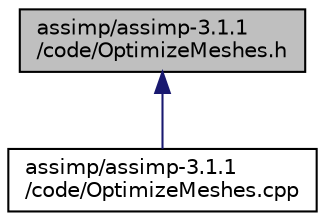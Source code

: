 digraph "assimp/assimp-3.1.1/code/OptimizeMeshes.h"
{
  edge [fontname="Helvetica",fontsize="10",labelfontname="Helvetica",labelfontsize="10"];
  node [fontname="Helvetica",fontsize="10",shape=record];
  Node1 [label="assimp/assimp-3.1.1\l/code/OptimizeMeshes.h",height=0.2,width=0.4,color="black", fillcolor="grey75", style="filled", fontcolor="black"];
  Node1 -> Node2 [dir="back",color="midnightblue",fontsize="10",style="solid",fontname="Helvetica"];
  Node2 [label="assimp/assimp-3.1.1\l/code/OptimizeMeshes.cpp",height=0.2,width=0.4,color="black", fillcolor="white", style="filled",URL="$_optimize_meshes_8cpp.html",tooltip="Implementation of the aiProcess_OptimizeMeshes step. "];
}
